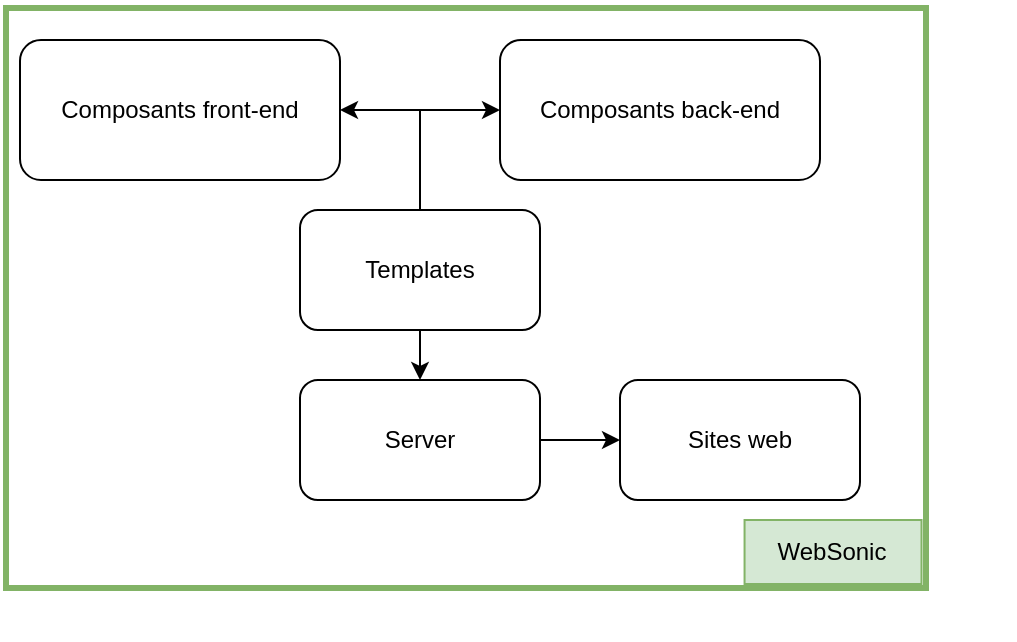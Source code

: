 <mxfile version="21.7.5" type="github">
  <diagram name="Page-1" id="C_ZBUsKCrzRcflvogzkr">
    <mxGraphModel dx="1434" dy="726" grid="1" gridSize="10" guides="1" tooltips="1" connect="1" arrows="1" fold="1" page="1" pageScale="1" pageWidth="827" pageHeight="1169" math="0" shadow="0">
      <root>
        <mxCell id="0" />
        <mxCell id="1" parent="0" />
        <mxCell id="q27LmW4uRz-Amyi7C36D-25" value="" style="group" vertex="1" connectable="0" parent="1">
          <mxGeometry x="170" y="20" width="507.16" height="320" as="geometry" />
        </mxCell>
        <mxCell id="q27LmW4uRz-Amyi7C36D-26" value="" style="rounded=0;whiteSpace=wrap;html=1;fillColor=none;strokeColor=#82b366;strokeWidth=3;" vertex="1" parent="q27LmW4uRz-Amyi7C36D-25">
          <mxGeometry x="3" y="4" width="460" height="290" as="geometry" />
        </mxCell>
        <mxCell id="q27LmW4uRz-Amyi7C36D-27" value="WebSonic" style="rounded=0;whiteSpace=wrap;html=1;fillColor=#d5e8d4;strokeColor=#82b366;" vertex="1" parent="q27LmW4uRz-Amyi7C36D-25">
          <mxGeometry x="372.279" y="260" width="88.484" height="32" as="geometry" />
        </mxCell>
        <mxCell id="q27LmW4uRz-Amyi7C36D-24" value="Sites web" style="rounded=1;whiteSpace=wrap;html=1;" vertex="1" parent="q27LmW4uRz-Amyi7C36D-25">
          <mxGeometry x="310" y="190" width="120" height="60" as="geometry" />
        </mxCell>
        <mxCell id="q27LmW4uRz-Amyi7C36D-29" value="Server" style="rounded=1;whiteSpace=wrap;html=1;" vertex="1" parent="q27LmW4uRz-Amyi7C36D-25">
          <mxGeometry x="150" y="190" width="120" height="60" as="geometry" />
        </mxCell>
        <mxCell id="q27LmW4uRz-Amyi7C36D-18" value="Composants front-end" style="rounded=1;whiteSpace=wrap;html=1;" vertex="1" parent="q27LmW4uRz-Amyi7C36D-25">
          <mxGeometry x="10" y="20" width="160" height="70" as="geometry" />
        </mxCell>
        <mxCell id="q27LmW4uRz-Amyi7C36D-19" value="Composants back-end" style="rounded=1;whiteSpace=wrap;html=1;" vertex="1" parent="q27LmW4uRz-Amyi7C36D-25">
          <mxGeometry x="250" y="20" width="160" height="70" as="geometry" />
        </mxCell>
        <mxCell id="q27LmW4uRz-Amyi7C36D-20" value="" style="group" vertex="1" connectable="0" parent="q27LmW4uRz-Amyi7C36D-25">
          <mxGeometry x="210" y="55" height="50" as="geometry" />
        </mxCell>
        <mxCell id="q27LmW4uRz-Amyi7C36D-21" value="" style="endArrow=none;html=1;rounded=0;" edge="1" parent="q27LmW4uRz-Amyi7C36D-20">
          <mxGeometry width="50" height="50" relative="1" as="geometry">
            <mxPoint y="50" as="sourcePoint" />
            <mxPoint as="targetPoint" />
          </mxGeometry>
        </mxCell>
        <mxCell id="q27LmW4uRz-Amyi7C36D-22" value="Templates" style="rounded=1;whiteSpace=wrap;html=1;" vertex="1" parent="q27LmW4uRz-Amyi7C36D-25">
          <mxGeometry x="150" y="105" width="120" height="60" as="geometry" />
        </mxCell>
        <mxCell id="q27LmW4uRz-Amyi7C36D-28" value="" style="endArrow=classic;startArrow=classic;html=1;rounded=0;exitX=1;exitY=0.5;exitDx=0;exitDy=0;entryX=0;entryY=0.5;entryDx=0;entryDy=0;" edge="1" parent="q27LmW4uRz-Amyi7C36D-25" source="q27LmW4uRz-Amyi7C36D-18" target="q27LmW4uRz-Amyi7C36D-19">
          <mxGeometry width="50" height="50" relative="1" as="geometry">
            <mxPoint x="399" y="260" as="sourcePoint" />
            <mxPoint x="449" y="210" as="targetPoint" />
          </mxGeometry>
        </mxCell>
        <mxCell id="q27LmW4uRz-Amyi7C36D-30" value="" style="endArrow=classic;html=1;rounded=0;exitX=1;exitY=0.5;exitDx=0;exitDy=0;entryX=0;entryY=0.5;entryDx=0;entryDy=0;" edge="1" parent="q27LmW4uRz-Amyi7C36D-25" source="q27LmW4uRz-Amyi7C36D-29" target="q27LmW4uRz-Amyi7C36D-24">
          <mxGeometry width="50" height="50" relative="1" as="geometry">
            <mxPoint x="220" y="310" as="sourcePoint" />
            <mxPoint x="270" y="260" as="targetPoint" />
          </mxGeometry>
        </mxCell>
        <mxCell id="q27LmW4uRz-Amyi7C36D-23" value="" style="endArrow=classic;html=1;rounded=0;exitX=0.5;exitY=1;exitDx=0;exitDy=0;" edge="1" parent="1" source="q27LmW4uRz-Amyi7C36D-22">
          <mxGeometry width="50" height="50" relative="1" as="geometry">
            <mxPoint x="410" y="270" as="sourcePoint" />
            <mxPoint x="380" y="210" as="targetPoint" />
          </mxGeometry>
        </mxCell>
      </root>
    </mxGraphModel>
  </diagram>
</mxfile>
